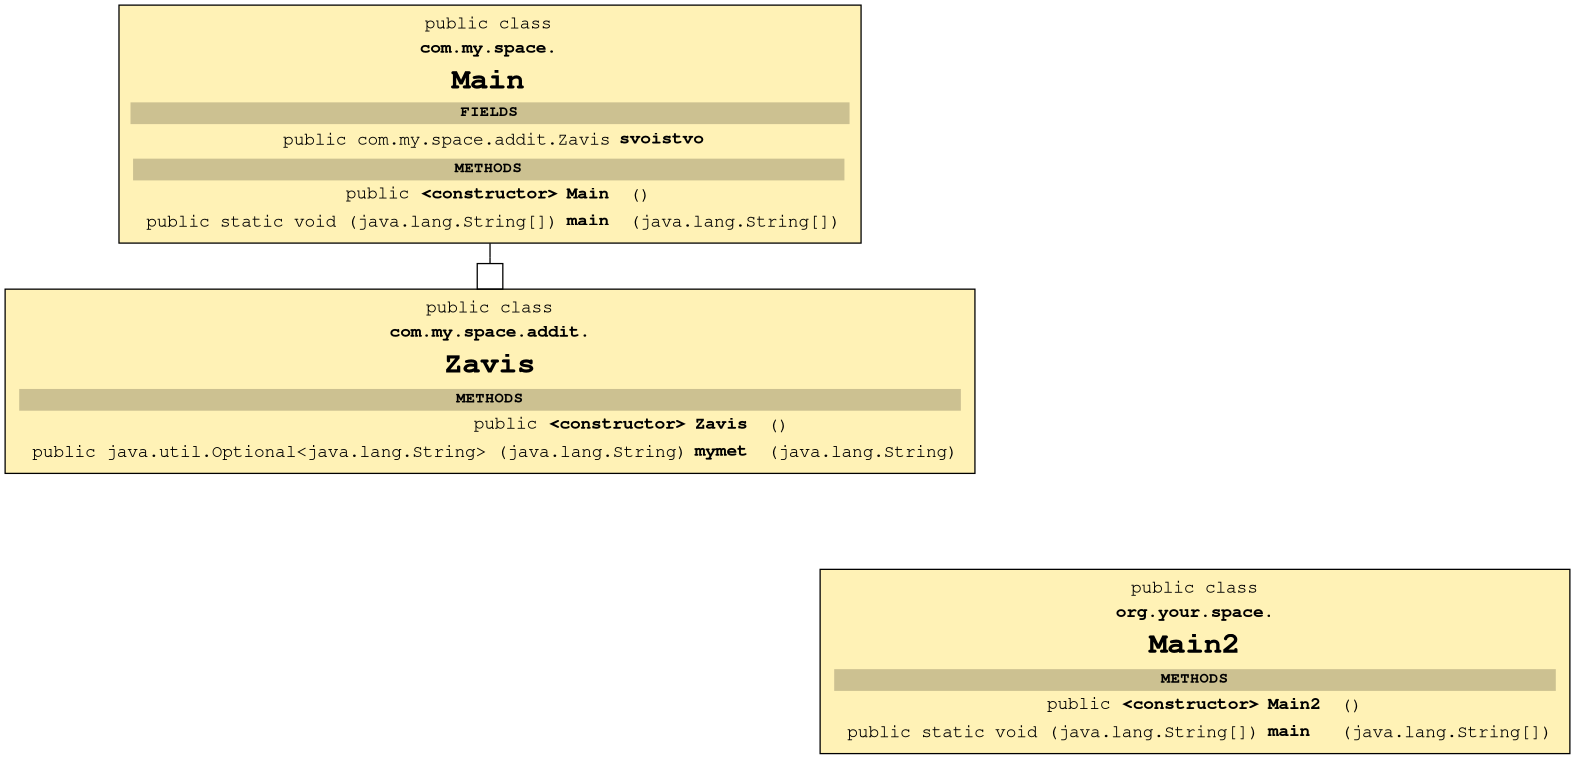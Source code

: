 digraph {
size="10.5,8.0";
layout=dot;
rankdir="BT";
overlap=false;
splines=true;
pack=true;
graph [fontname = "Courier, Regular"]
node [fontname = "Courier, Regular"]
edge [fontname = "Courier, Regular"]
"com.my.space.Main"[shape=box,style=filled,fillcolor="#fff2b6",label=<<table border='0' cellborder='0' cellspacing='1'><tr><td>public class</td></tr><tr><td><b>com.my.space.</b></td></tr><tr><td><font point-size='24'><b>Main</b></font></td></tr><tr><td colspan='3' bgcolor='#ccc191'><font point-size='12'><b>FIELDS</b></font></td></tr><tr><td cellpadding='0'><table border='0' cellborder='0'><tr><td align='right' valign='top'> public com.my.space.addit.Zavis</td><td align='left' valign='top'><b>svoistvo</b></td></tr></table></td></tr><tr><td cellpadding='0'><table border='0' cellborder='0'><tr><td colspan='3' bgcolor='#ccc191'><font point-size='12'><b>METHODS</b></font></td></tr><tr><td align='right' valign='top'> public <b>&lt;constructor&gt;</b></td><td align='left' valign='top'><b>Main</b>&nbsp;</td><td align='left' valign='top'>()</td></tr><tr><td align='right' valign='top'> public static void (java.lang.String[])</td><td align='left' valign='top'><b>main</b>&nbsp;</td><td align='left' valign='top'>(java.lang.String[])</td></tr></table></td></tr></table>>];
"com.my.space.addit.Zavis"[shape=box,style=filled,fillcolor="#fff2b6",label=<<table border='0' cellborder='0' cellspacing='1'><tr><td>public class</td></tr><tr><td><b>com.my.space.addit.</b></td></tr><tr><td><font point-size='24'><b>Zavis</b></font></td></tr><tr><td cellpadding='0'><table border='0' cellborder='0'><tr><td colspan='3' bgcolor='#ccc191'><font point-size='12'><b>METHODS</b></font></td></tr><tr><td align='right' valign='top'> public <b>&lt;constructor&gt;</b></td><td align='left' valign='top'><b>Zavis</b>&nbsp;</td><td align='left' valign='top'>()</td></tr><tr><td align='right' valign='top'> public java.util.Optional&lt;java.lang.String&gt; (java.lang.String)</td><td align='left' valign='top'><b>mymet</b>&nbsp;</td><td align='left' valign='top'>(java.lang.String)</td></tr></table></td></tr></table>>];
"org.your.space.Main2"[shape=box,style=filled,fillcolor="#fff2b6",label=<<table border='0' cellborder='0' cellspacing='1'><tr><td>public class</td></tr><tr><td><b>org.your.space.</b></td></tr><tr><td><font point-size='24'><b>Main2</b></font></td></tr><tr><td cellpadding='0'><table border='0' cellborder='0'><tr><td colspan='3' bgcolor='#ccc191'><font point-size='12'><b>METHODS</b></font></td></tr><tr><td align='right' valign='top'> public <b>&lt;constructor&gt;</b></td><td align='left' valign='top'><b>Main2</b>&nbsp;</td><td align='left' valign='top'>()</td></tr><tr><td align='right' valign='top'> public static void (java.lang.String[])</td><td align='left' valign='top'><b>main</b>&nbsp;</td><td align='left' valign='top'>(java.lang.String[])</td></tr></table></td></tr></table>>];

  "com.my.space.addit.Zavis" -> "com.my.space.Main" [arrowtail=obox, arrowsize=2.5, dir=back]
}
